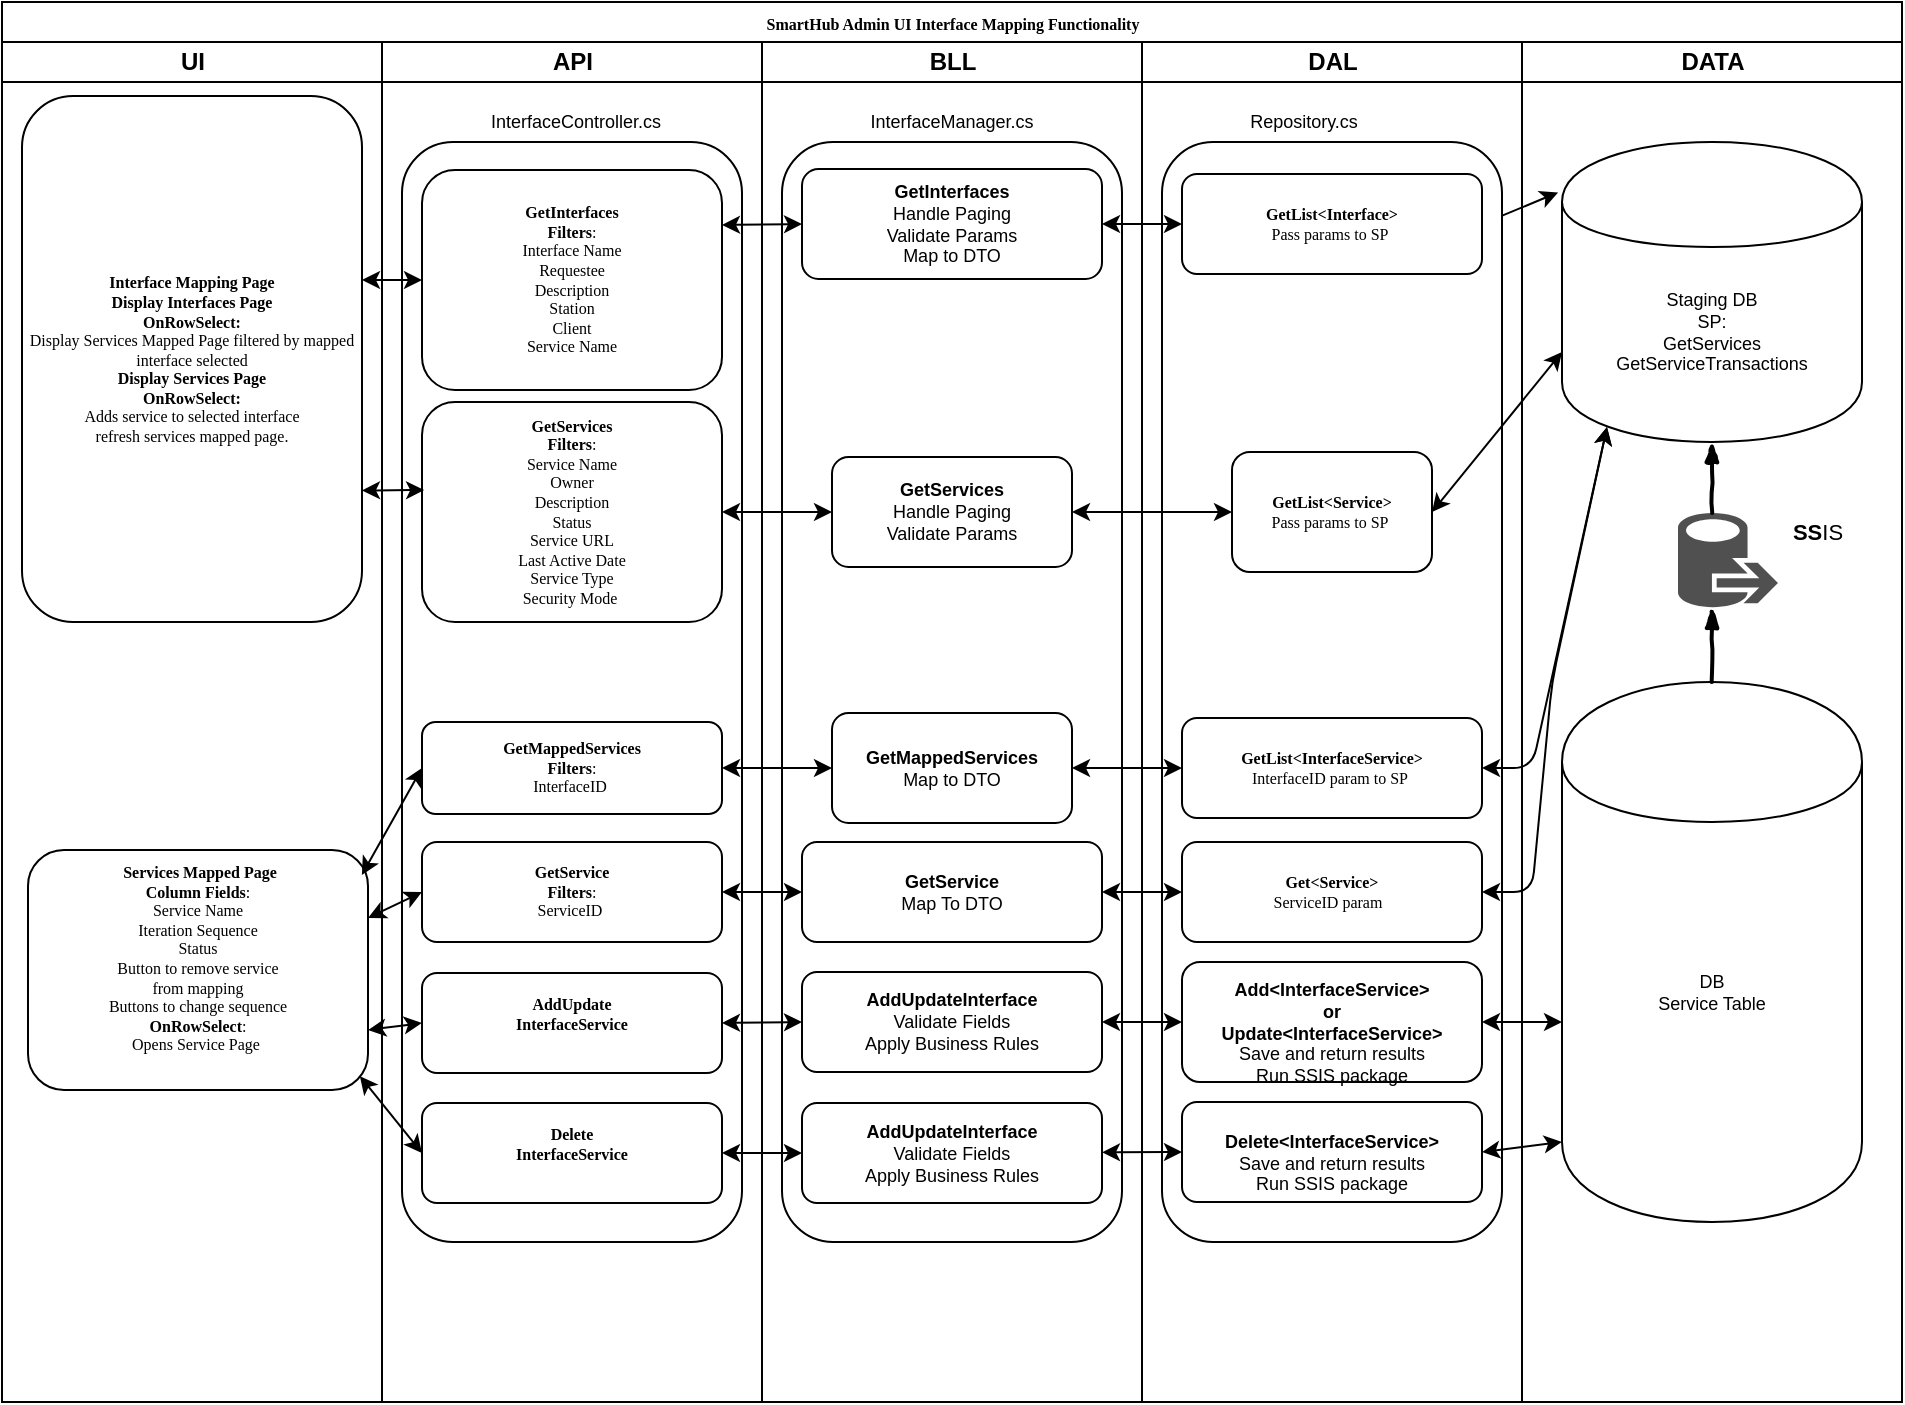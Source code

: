 <mxfile version="11.0.5" type="github"><diagram name="Page-1" id="74e2e168-ea6b-b213-b513-2b3c1d86103e"><mxGraphModel dx="1422" dy="764" grid="1" gridSize="10" guides="1" tooltips="1" connect="1" arrows="1" fold="1" page="1" pageScale="1" pageWidth="1100" pageHeight="850" background="#ffffff" math="0" shadow="0"><root><mxCell id="0"/><mxCell id="1" parent="0"/><mxCell id="77e6c97f196da883-1" value="SmartHub Admin UI Interface Mapping Functionality" style="swimlane;html=1;childLayout=stackLayout;startSize=20;rounded=0;shadow=0;labelBackgroundColor=none;strokeColor=#000000;strokeWidth=1;fillColor=#ffffff;fontFamily=Verdana;fontSize=8;fontColor=#000000;align=center;verticalAlign=top;" parent="1" vertex="1"><mxGeometry x="75" y="30" width="950" height="700" as="geometry"/></mxCell><mxCell id="77e6c97f196da883-2" value="UI" style="swimlane;html=1;startSize=20;" parent="77e6c97f196da883-1" vertex="1"><mxGeometry y="20" width="190" height="680" as="geometry"/></mxCell><mxCell id="77e6c97f196da883-8" value="&lt;b&gt;Interface Mapping Page&lt;/b&gt;&lt;br&gt;&lt;b&gt;Display Interfaces Page&lt;/b&gt;&lt;br&gt;&lt;b&gt;OnRowSelect:&lt;br&gt;&lt;/b&gt;Display Services Mapped Page filtered by mapped interface selected&lt;br&gt;&lt;b&gt;Display Services Page&lt;/b&gt;&lt;br&gt;&lt;b&gt;OnRowSelect&lt;/b&gt;&lt;b&gt;:&lt;/b&gt;&lt;br&gt;Adds service to selected interface&lt;br&gt;refresh services mapped page." style="rounded=1;whiteSpace=wrap;html=1;shadow=0;labelBackgroundColor=none;strokeColor=#000000;strokeWidth=1;fillColor=#ffffff;fontFamily=Verdana;fontSize=8;fontColor=#000000;align=center;" parent="77e6c97f196da883-2" vertex="1"><mxGeometry x="10" y="27" width="170" height="263" as="geometry"/></mxCell><mxCell id="Ah9zc4sFfrBGP1yTOG9I-1" value="&lt;b&gt;&amp;nbsp;Services Mapped Page&lt;/b&gt;&lt;br&gt;&lt;b&gt;Column Fields&lt;/b&gt;:&lt;br&gt;Service Name&lt;br&gt;Iteration Sequence&lt;br&gt;Status&lt;br&gt;Button to remove service&lt;br&gt;from mapping&lt;br&gt;Buttons to change sequence&lt;br&gt;&lt;b&gt;OnRowSelect&lt;/b&gt;:&lt;br&gt;Opens Service Page&amp;nbsp;" style="rounded=1;whiteSpace=wrap;html=1;shadow=0;labelBackgroundColor=none;strokeColor=#000000;strokeWidth=1;fillColor=#ffffff;fontFamily=Verdana;fontSize=8;fontColor=#000000;align=center;verticalAlign=top;" parent="77e6c97f196da883-2" vertex="1"><mxGeometry x="13" y="404" width="170" height="120" as="geometry"/></mxCell><mxCell id="77e6c97f196da883-4" value="API" style="swimlane;html=1;startSize=20;" parent="77e6c97f196da883-1" vertex="1"><mxGeometry x="190" y="20" width="190" height="680" as="geometry"/></mxCell><mxCell id="62eIiWP3n_bbntUUO8FA-11" value="" style="rounded=1;whiteSpace=wrap;html=1;fontSize=9;align=center;" parent="77e6c97f196da883-4" vertex="1"><mxGeometry x="10" y="50" width="170" height="550" as="geometry"/></mxCell><mxCell id="77e6c97f196da883-11" value="&lt;b&gt;GetInterfaces&lt;br&gt;Filters&lt;/b&gt;:&lt;br&gt;Interface Name&lt;br&gt;Requestee&lt;br&gt;Description&lt;br&gt;Station&lt;br&gt;Client&lt;br&gt;Service Name" style="rounded=1;whiteSpace=wrap;html=1;shadow=0;labelBackgroundColor=none;strokeColor=#000000;strokeWidth=1;fillColor=#ffffff;fontFamily=Verdana;fontSize=8;fontColor=#000000;align=center;" parent="77e6c97f196da883-4" vertex="1"><mxGeometry x="20" y="64" width="150" height="110" as="geometry"/></mxCell><mxCell id="62eIiWP3n_bbntUUO8FA-1" value="&lt;b&gt;AddUpdate&lt;br&gt;InterfaceService&lt;br&gt;&amp;nbsp;&lt;/b&gt;" style="rounded=1;whiteSpace=wrap;html=1;shadow=0;labelBackgroundColor=none;strokeColor=#000000;strokeWidth=1;fillColor=#ffffff;fontFamily=Verdana;fontSize=8;fontColor=#000000;align=center;verticalAlign=middle;" parent="77e6c97f196da883-4" vertex="1"><mxGeometry x="20" y="465.5" width="150" height="50" as="geometry"/></mxCell><mxCell id="62eIiWP3n_bbntUUO8FA-12" value="InterfaceController.cs" style="text;html=1;strokeColor=none;fillColor=none;align=center;verticalAlign=middle;whiteSpace=wrap;rounded=0;fontSize=9;" parent="77e6c97f196da883-4" vertex="1"><mxGeometry x="77" y="30" width="40" height="20" as="geometry"/></mxCell><mxCell id="zNq410ZCHB0Az95tWt3p-1" value="&lt;b&gt;GetServices&lt;br&gt;Filters&lt;/b&gt;:&lt;br&gt;Service Name&lt;br&gt;Owner&lt;br&gt;Description&lt;br&gt;Status&lt;br&gt;Service URL&lt;br&gt;Last Active Date&lt;br&gt;Service Type&lt;br&gt;Security Mode&amp;nbsp;" style="rounded=1;whiteSpace=wrap;html=1;shadow=0;labelBackgroundColor=none;strokeColor=#000000;strokeWidth=1;fillColor=#ffffff;fontFamily=Verdana;fontSize=8;fontColor=#000000;align=center;" vertex="1" parent="77e6c97f196da883-4"><mxGeometry x="20" y="180" width="150" height="110" as="geometry"/></mxCell><mxCell id="zNq410ZCHB0Az95tWt3p-2" value="&lt;b&gt;GetMappedServices&lt;br&gt;Filters&lt;/b&gt;:&lt;br&gt;InterfaceID&amp;nbsp;" style="rounded=1;whiteSpace=wrap;html=1;shadow=0;labelBackgroundColor=none;strokeColor=#000000;strokeWidth=1;fillColor=#ffffff;fontFamily=Verdana;fontSize=8;fontColor=#000000;align=center;" vertex="1" parent="77e6c97f196da883-4"><mxGeometry x="20" y="340" width="150" height="46" as="geometry"/></mxCell><mxCell id="zNq410ZCHB0Az95tWt3p-5" value="&lt;b&gt;GetService&lt;br&gt;Filters&lt;/b&gt;:&lt;br&gt;ServiceID&amp;nbsp;" style="rounded=1;whiteSpace=wrap;html=1;shadow=0;labelBackgroundColor=none;strokeColor=#000000;strokeWidth=1;fillColor=#ffffff;fontFamily=Verdana;fontSize=8;fontColor=#000000;align=center;" vertex="1" parent="77e6c97f196da883-4"><mxGeometry x="20" y="400" width="150" height="50" as="geometry"/></mxCell><mxCell id="zNq410ZCHB0Az95tWt3p-20" value="&lt;b&gt;Delete&lt;br&gt;InterfaceService&lt;br&gt;&amp;nbsp;&lt;/b&gt;" style="rounded=1;whiteSpace=wrap;html=1;shadow=0;labelBackgroundColor=none;strokeColor=#000000;strokeWidth=1;fillColor=#ffffff;fontFamily=Verdana;fontSize=8;fontColor=#000000;align=center;verticalAlign=middle;" vertex="1" parent="77e6c97f196da883-4"><mxGeometry x="20" y="530.5" width="150" height="50" as="geometry"/></mxCell><mxCell id="77e6c97f196da883-5" value="BLL" style="swimlane;html=1;startSize=20;" parent="77e6c97f196da883-1" vertex="1"><mxGeometry x="380" y="20" width="190" height="680" as="geometry"/></mxCell><mxCell id="62eIiWP3n_bbntUUO8FA-9" value="" style="rounded=1;whiteSpace=wrap;html=1;shadow=0;labelBackgroundColor=none;strokeColor=#000000;strokeWidth=1;fillColor=#ffffff;fontFamily=Verdana;fontSize=8;fontColor=#000000;align=center;" parent="77e6c97f196da883-5" vertex="1"><mxGeometry x="10" y="50" width="170" height="550" as="geometry"/></mxCell><mxCell id="62eIiWP3n_bbntUUO8FA-14" value="InterfaceManager.cs" style="text;html=1;strokeColor=none;fillColor=none;align=center;verticalAlign=middle;whiteSpace=wrap;rounded=0;fontSize=9;" parent="77e6c97f196da883-5" vertex="1"><mxGeometry x="75" y="30" width="40" height="20" as="geometry"/></mxCell><mxCell id="62eIiWP3n_bbntUUO8FA-15" value="&lt;b&gt;GetInterfaces&lt;/b&gt;&lt;br&gt;Handle Paging&lt;br&gt;Validate Params&lt;br&gt;Map to DTO" style="rounded=1;whiteSpace=wrap;html=1;fontSize=9;align=center;" parent="77e6c97f196da883-5" vertex="1"><mxGeometry x="20" y="63.5" width="150" height="55" as="geometry"/></mxCell><mxCell id="62eIiWP3n_bbntUUO8FA-16" value="&lt;b&gt;AddUpdateInterface&lt;/b&gt;&lt;br&gt;Validate Fields&lt;br&gt;Apply Business Rules" style="rounded=1;whiteSpace=wrap;html=1;fontSize=9;align=center;" parent="77e6c97f196da883-5" vertex="1"><mxGeometry x="20" y="465" width="150" height="50" as="geometry"/></mxCell><mxCell id="zNq410ZCHB0Az95tWt3p-7" value="&lt;b&gt;GetServices&lt;/b&gt;&lt;br&gt;Handle Paging&lt;br&gt;Validate Params" style="rounded=1;whiteSpace=wrap;html=1;fontSize=9;align=center;" vertex="1" parent="77e6c97f196da883-5"><mxGeometry x="35" y="207.5" width="120" height="55" as="geometry"/></mxCell><mxCell id="zNq410ZCHB0Az95tWt3p-12" value="&lt;b&gt;GetService&lt;/b&gt;&lt;br&gt;Map To DTO" style="rounded=1;whiteSpace=wrap;html=1;fontSize=9;align=center;" vertex="1" parent="77e6c97f196da883-5"><mxGeometry x="20" y="400" width="150" height="50" as="geometry"/></mxCell><mxCell id="zNq410ZCHB0Az95tWt3p-16" value="&lt;b&gt;GetMappedServices&lt;/b&gt;&lt;br&gt;Map to DTO" style="rounded=1;whiteSpace=wrap;html=1;fontSize=9;align=center;" vertex="1" parent="77e6c97f196da883-5"><mxGeometry x="35" y="335.5" width="120" height="55" as="geometry"/></mxCell><mxCell id="zNq410ZCHB0Az95tWt3p-21" value="&lt;b&gt;AddUpdateInterface&lt;/b&gt;&lt;br&gt;Validate Fields&lt;br&gt;Apply Business Rules" style="rounded=1;whiteSpace=wrap;html=1;fontSize=9;align=center;" vertex="1" parent="77e6c97f196da883-5"><mxGeometry x="20" y="530.5" width="150" height="50" as="geometry"/></mxCell><mxCell id="62eIiWP3n_bbntUUO8FA-31" value="" style="endArrow=classic;startArrow=classic;html=1;fontSize=9;entryX=0;entryY=0.5;entryDx=0;entryDy=0;" parent="77e6c97f196da883-1" target="77e6c97f196da883-11" edge="1"><mxGeometry width="50" height="50" relative="1" as="geometry"><mxPoint x="180" y="139" as="sourcePoint"/><mxPoint x="50" y="770" as="targetPoint"/></mxGeometry></mxCell><mxCell id="62eIiWP3n_bbntUUO8FA-32" value="" style="endArrow=classic;startArrow=classic;html=1;fontSize=9;exitX=1;exitY=0.5;exitDx=0;exitDy=0;entryX=0;entryY=0.5;entryDx=0;entryDy=0;" parent="77e6c97f196da883-1" source="62eIiWP3n_bbntUUO8FA-1" target="62eIiWP3n_bbntUUO8FA-16" edge="1"><mxGeometry width="50" height="50" relative="1" as="geometry"><mxPoint y="820" as="sourcePoint"/><mxPoint x="400" y="457" as="targetPoint"/></mxGeometry></mxCell><mxCell id="62eIiWP3n_bbntUUO8FA-35" value="" style="endArrow=classic;startArrow=classic;html=1;fontSize=9;entryX=-0.013;entryY=0.168;entryDx=0;entryDy=0;exitX=1;exitY=0.5;exitDx=0;exitDy=0;entryPerimeter=0;" parent="77e6c97f196da883-1" source="62eIiWP3n_bbntUUO8FA-10" target="62eIiWP3n_bbntUUO8FA-25" edge="1"><mxGeometry width="50" height="50" relative="1" as="geometry"><mxPoint y="820" as="sourcePoint"/><mxPoint x="50" y="770" as="targetPoint"/></mxGeometry></mxCell><mxCell id="Ah9zc4sFfrBGP1yTOG9I-7" value="" style="endArrow=classic;startArrow=classic;html=1;fontSize=8;entryX=0;entryY=0.5;entryDx=0;entryDy=0;exitX=1;exitY=0.75;exitDx=0;exitDy=0;" parent="77e6c97f196da883-1" source="Ah9zc4sFfrBGP1yTOG9I-1" target="62eIiWP3n_bbntUUO8FA-1" edge="1"><mxGeometry width="50" height="50" relative="1" as="geometry"><mxPoint y="650" as="sourcePoint"/><mxPoint x="50" y="600" as="targetPoint"/></mxGeometry></mxCell><mxCell id="77e6c97f196da883-6" value="DAL" style="swimlane;html=1;startSize=20;" parent="77e6c97f196da883-1" vertex="1"><mxGeometry x="570" y="20" width="190" height="680" as="geometry"/></mxCell><mxCell id="62eIiWP3n_bbntUUO8FA-22" value="" style="rounded=1;whiteSpace=wrap;html=1;fontSize=9;align=center;" parent="77e6c97f196da883-6" vertex="1"><mxGeometry x="10" y="50" width="170" height="550" as="geometry"/></mxCell><mxCell id="62eIiWP3n_bbntUUO8FA-10" value="&lt;b&gt;GetList&amp;lt;Interface&amp;gt;&lt;br&gt;&lt;/b&gt;Pass params to SP&amp;nbsp;" style="rounded=1;whiteSpace=wrap;html=1;shadow=0;labelBackgroundColor=none;strokeColor=#000000;strokeWidth=1;fillColor=#ffffff;fontFamily=Verdana;fontSize=8;fontColor=#000000;align=center;" parent="77e6c97f196da883-6" vertex="1"><mxGeometry x="20" y="66" width="150" height="50" as="geometry"/></mxCell><mxCell id="62eIiWP3n_bbntUUO8FA-18" value="&amp;nbsp;&lt;br&gt;&lt;b&gt;Add&amp;lt;InterfaceService&amp;gt;&lt;/b&gt;&lt;br&gt;&lt;b&gt;or&lt;br&gt;Update&amp;lt;InterfaceService&amp;gt;&lt;/b&gt;&lt;br&gt;Save and return results&lt;br&gt;Run SSIS package" style="rounded=1;whiteSpace=wrap;html=1;fontSize=9;align=center;" parent="77e6c97f196da883-6" vertex="1"><mxGeometry x="20" y="460" width="150" height="60" as="geometry"/></mxCell><mxCell id="62eIiWP3n_bbntUUO8FA-23" value="Repository.cs" style="text;html=1;strokeColor=none;fillColor=none;align=center;verticalAlign=middle;whiteSpace=wrap;rounded=0;fontSize=9;" parent="77e6c97f196da883-6" vertex="1"><mxGeometry x="61" y="30" width="40" height="20" as="geometry"/></mxCell><mxCell id="zNq410ZCHB0Az95tWt3p-8" value="&lt;b&gt;GetList&amp;lt;Service&amp;gt;&lt;br&gt;&lt;/b&gt;Pass params to SP&amp;nbsp;" style="rounded=1;whiteSpace=wrap;html=1;shadow=0;labelBackgroundColor=none;strokeColor=#000000;strokeWidth=1;fillColor=#ffffff;fontFamily=Verdana;fontSize=8;fontColor=#000000;align=center;" vertex="1" parent="77e6c97f196da883-6"><mxGeometry x="45" y="205" width="100" height="60" as="geometry"/></mxCell><mxCell id="zNq410ZCHB0Az95tWt3p-13" value="&lt;b&gt;Get&amp;lt;Service&amp;gt;&lt;br&gt;&lt;/b&gt;ServiceID param&amp;nbsp;&amp;nbsp;" style="rounded=1;whiteSpace=wrap;html=1;shadow=0;labelBackgroundColor=none;strokeColor=#000000;strokeWidth=1;fillColor=#ffffff;fontFamily=Verdana;fontSize=8;fontColor=#000000;align=center;" vertex="1" parent="77e6c97f196da883-6"><mxGeometry x="20" y="400" width="150" height="50" as="geometry"/></mxCell><mxCell id="zNq410ZCHB0Az95tWt3p-17" value="&lt;b&gt;GetList&amp;lt;InterfaceService&amp;gt;&lt;br&gt;&lt;/b&gt;InterfaceID param to SP&amp;nbsp;" style="rounded=1;whiteSpace=wrap;html=1;shadow=0;labelBackgroundColor=none;strokeColor=#000000;strokeWidth=1;fillColor=#ffffff;fontFamily=Verdana;fontSize=8;fontColor=#000000;align=center;" vertex="1" parent="77e6c97f196da883-6"><mxGeometry x="20" y="338" width="150" height="50" as="geometry"/></mxCell><mxCell id="zNq410ZCHB0Az95tWt3p-22" value="&amp;nbsp;&lt;br&gt;&lt;b&gt;Delete&amp;lt;InterfaceService&amp;gt;&lt;/b&gt;&lt;br&gt;Save and return results&lt;br&gt;Run SSIS package" style="rounded=1;whiteSpace=wrap;html=1;fontSize=9;align=center;" vertex="1" parent="77e6c97f196da883-6"><mxGeometry x="20" y="530" width="150" height="50" as="geometry"/></mxCell><mxCell id="77e6c97f196da883-7" value="DATA" style="swimlane;html=1;startSize=20;align=center;" parent="77e6c97f196da883-1" vertex="1"><mxGeometry x="760" y="20" width="190" height="680" as="geometry"/></mxCell><mxCell id="62eIiWP3n_bbntUUO8FA-25" value="Staging DB&lt;br&gt;SP:&lt;br&gt;GetServices&lt;br&gt;GetServiceTransactions" style="shape=cylinder;whiteSpace=wrap;html=1;boundedLbl=1;backgroundOutline=1;fontSize=9;align=center;" parent="77e6c97f196da883-7" vertex="1"><mxGeometry x="20" y="50" width="150" height="150" as="geometry"/></mxCell><mxCell id="62eIiWP3n_bbntUUO8FA-26" value="DB&lt;br&gt;Service Table" style="shape=cylinder;whiteSpace=wrap;html=1;boundedLbl=1;backgroundOutline=1;fontSize=9;align=center;" parent="77e6c97f196da883-7" vertex="1"><mxGeometry x="20" y="320" width="150" height="270" as="geometry"/></mxCell><mxCell id="62eIiWP3n_bbntUUO8FA-27" value="" style="pointerEvents=1;shadow=0;dashed=0;html=1;strokeColor=none;labelPosition=center;verticalLabelPosition=bottom;verticalAlign=top;align=center;shape=mxgraph.mscae.intune.data_migration_wizard;fillColor=#505050;fontSize=9;" parent="77e6c97f196da883-7" vertex="1"><mxGeometry x="78" y="235" width="50" height="48" as="geometry"/></mxCell><mxCell id="62eIiWP3n_bbntUUO8FA-28" value="" style="rounded=0;comic=1;strokeWidth=2;endArrow=blockThin;html=1;fontFamily=Comic Sans MS;fontStyle=1;entryX=0.34;entryY=0.995;entryDx=0;entryDy=0;entryPerimeter=0;" parent="77e6c97f196da883-7" source="62eIiWP3n_bbntUUO8FA-26" target="62eIiWP3n_bbntUUO8FA-27" edge="1"><mxGeometry width="50" height="50" relative="1" as="geometry"><mxPoint x="128" y="539.5" as="sourcePoint"/><mxPoint x="178" y="489.5" as="targetPoint"/></mxGeometry></mxCell><mxCell id="62eIiWP3n_bbntUUO8FA-30" value="&lt;font style=&quot;font-size: 11px&quot;&gt;&lt;b&gt;SS&lt;/b&gt;IS&lt;/font&gt;" style="text;html=1;strokeColor=none;fillColor=none;align=center;verticalAlign=middle;whiteSpace=wrap;rounded=0;fontSize=9;" parent="77e6c97f196da883-7" vertex="1"><mxGeometry x="128" y="235" width="40" height="20" as="geometry"/></mxCell><mxCell id="Ao5RTdnZa-YezAbUxyMK-9" value="" style="rounded=0;comic=1;strokeWidth=2;endArrow=blockThin;html=1;fontFamily=Comic Sans MS;fontStyle=1;exitX=0.34;exitY=0.01;exitDx=0;exitDy=0;entryX=0.5;entryY=1;entryDx=0;entryDy=0;exitPerimeter=0;" parent="77e6c97f196da883-7" source="62eIiWP3n_bbntUUO8FA-27" target="62eIiWP3n_bbntUUO8FA-25" edge="1"><mxGeometry width="50" height="50" relative="1" as="geometry"><mxPoint x="105" y="574.5" as="sourcePoint"/><mxPoint x="105" y="515.26" as="targetPoint"/></mxGeometry></mxCell><mxCell id="Ao5RTdnZa-YezAbUxyMK-21" value="" style="endArrow=classic;startArrow=classic;html=1;exitX=1;exitY=0.75;exitDx=0;exitDy=0;entryX=0.007;entryY=0.4;entryDx=0;entryDy=0;entryPerimeter=0;" parent="77e6c97f196da883-1" source="77e6c97f196da883-8" target="zNq410ZCHB0Az95tWt3p-1" edge="1"><mxGeometry width="50" height="50" relative="1" as="geometry"><mxPoint x="360" y="665" as="sourcePoint"/><mxPoint x="400" y="664" as="targetPoint"/></mxGeometry></mxCell><mxCell id="Ao5RTdnZa-YezAbUxyMK-26" value="" style="endArrow=classic;startArrow=classic;html=1;exitX=1;exitY=0.5;exitDx=0;exitDy=0;" parent="77e6c97f196da883-1" source="62eIiWP3n_bbntUUO8FA-18" edge="1"><mxGeometry width="50" height="50" relative="1" as="geometry"><mxPoint y="1250" as="sourcePoint"/><mxPoint x="780" y="510" as="targetPoint"/></mxGeometry></mxCell><mxCell id="Ao5RTdnZa-YezAbUxyMK-27" value="" style="endArrow=classic;startArrow=classic;html=1;entryX=0;entryY=0.5;entryDx=0;entryDy=0;exitX=1;exitY=0.5;exitDx=0;exitDy=0;" parent="77e6c97f196da883-1" source="62eIiWP3n_bbntUUO8FA-15" target="62eIiWP3n_bbntUUO8FA-10" edge="1"><mxGeometry width="50" height="50" relative="1" as="geometry"><mxPoint y="1250" as="sourcePoint"/><mxPoint x="50" y="1200" as="targetPoint"/></mxGeometry></mxCell><mxCell id="Ao5RTdnZa-YezAbUxyMK-28" value="" style="endArrow=classic;startArrow=classic;html=1;entryX=0;entryY=0.5;entryDx=0;entryDy=0;exitX=1;exitY=0.25;exitDx=0;exitDy=0;" parent="77e6c97f196da883-1" source="77e6c97f196da883-11" target="62eIiWP3n_bbntUUO8FA-15" edge="1"><mxGeometry width="50" height="50" relative="1" as="geometry"><mxPoint y="1250" as="sourcePoint"/><mxPoint x="50" y="1200" as="targetPoint"/></mxGeometry></mxCell><mxCell id="zNq410ZCHB0Az95tWt3p-3" value="" style="endArrow=classic;startArrow=classic;html=1;entryX=0;entryY=0.5;entryDx=0;entryDy=0;exitX=0.982;exitY=0.104;exitDx=0;exitDy=0;exitPerimeter=0;" edge="1" parent="77e6c97f196da883-1" source="Ah9zc4sFfrBGP1yTOG9I-1" target="zNq410ZCHB0Az95tWt3p-2"><mxGeometry width="50" height="50" relative="1" as="geometry"><mxPoint y="1250" as="sourcePoint"/><mxPoint x="50" y="1200" as="targetPoint"/></mxGeometry></mxCell><mxCell id="zNq410ZCHB0Az95tWt3p-6" value="" style="endArrow=classic;startArrow=classic;html=1;entryX=0;entryY=0.5;entryDx=0;entryDy=0;" edge="1" parent="77e6c97f196da883-1" target="zNq410ZCHB0Az95tWt3p-5"><mxGeometry width="50" height="50" relative="1" as="geometry"><mxPoint x="183" y="458" as="sourcePoint"/><mxPoint x="50" y="1200" as="targetPoint"/></mxGeometry></mxCell><mxCell id="zNq410ZCHB0Az95tWt3p-9" value="" style="endArrow=classic;startArrow=classic;html=1;entryX=0;entryY=0.5;entryDx=0;entryDy=0;" edge="1" parent="77e6c97f196da883-1" source="zNq410ZCHB0Az95tWt3p-1" target="zNq410ZCHB0Az95tWt3p-7"><mxGeometry width="50" height="50" relative="1" as="geometry"><mxPoint y="1250" as="sourcePoint"/><mxPoint x="50" y="1200" as="targetPoint"/></mxGeometry></mxCell><mxCell id="zNq410ZCHB0Az95tWt3p-10" value="" style="endArrow=classic;startArrow=classic;html=1;entryX=0;entryY=0.5;entryDx=0;entryDy=0;exitX=1;exitY=0.5;exitDx=0;exitDy=0;" edge="1" parent="77e6c97f196da883-1" source="zNq410ZCHB0Az95tWt3p-7" target="zNq410ZCHB0Az95tWt3p-8"><mxGeometry width="50" height="50" relative="1" as="geometry"><mxPoint y="1250" as="sourcePoint"/><mxPoint x="50" y="1200" as="targetPoint"/></mxGeometry></mxCell><mxCell id="zNq410ZCHB0Az95tWt3p-11" value="" style="endArrow=classic;startArrow=classic;html=1;exitX=1;exitY=0.5;exitDx=0;exitDy=0;entryX=0;entryY=0.7;entryDx=0;entryDy=0;" edge="1" parent="77e6c97f196da883-1" source="zNq410ZCHB0Az95tWt3p-8" target="62eIiWP3n_bbntUUO8FA-25"><mxGeometry width="50" height="50" relative="1" as="geometry"><mxPoint y="1250" as="sourcePoint"/><mxPoint x="779" y="257" as="targetPoint"/></mxGeometry></mxCell><mxCell id="zNq410ZCHB0Az95tWt3p-14" value="" style="endArrow=classic;startArrow=classic;html=1;entryX=0;entryY=0.5;entryDx=0;entryDy=0;exitX=1;exitY=0.5;exitDx=0;exitDy=0;" edge="1" parent="77e6c97f196da883-1" source="zNq410ZCHB0Az95tWt3p-5" target="zNq410ZCHB0Az95tWt3p-12"><mxGeometry width="50" height="50" relative="1" as="geometry"><mxPoint x="5" y="770" as="sourcePoint"/><mxPoint x="55" y="720" as="targetPoint"/></mxGeometry></mxCell><mxCell id="zNq410ZCHB0Az95tWt3p-15" value="" style="endArrow=classic;startArrow=classic;html=1;entryX=0;entryY=0.5;entryDx=0;entryDy=0;exitX=1;exitY=0.5;exitDx=0;exitDy=0;" edge="1" parent="77e6c97f196da883-1" source="zNq410ZCHB0Az95tWt3p-12" target="zNq410ZCHB0Az95tWt3p-13"><mxGeometry width="50" height="50" relative="1" as="geometry"><mxPoint x="5" y="770" as="sourcePoint"/><mxPoint x="55" y="720" as="targetPoint"/></mxGeometry></mxCell><mxCell id="zNq410ZCHB0Az95tWt3p-18" value="" style="endArrow=classic;startArrow=classic;html=1;entryX=0.15;entryY=0.95;entryDx=0;entryDy=0;entryPerimeter=0;" edge="1" parent="77e6c97f196da883-1" source="zNq410ZCHB0Az95tWt3p-17" target="62eIiWP3n_bbntUUO8FA-25"><mxGeometry width="50" height="50" relative="1" as="geometry"><mxPoint x="5" y="770" as="sourcePoint"/><mxPoint x="55" y="720" as="targetPoint"/><Array as="points"><mxPoint x="765" y="383"/></Array></mxGeometry></mxCell><mxCell id="zNq410ZCHB0Az95tWt3p-19" value="" style="endArrow=classic;startArrow=classic;html=1;exitX=1;exitY=0.5;exitDx=0;exitDy=0;entryX=0.15;entryY=0.95;entryDx=0;entryDy=0;entryPerimeter=0;" edge="1" parent="77e6c97f196da883-1" source="zNq410ZCHB0Az95tWt3p-13" target="62eIiWP3n_bbntUUO8FA-25"><mxGeometry width="50" height="50" relative="1" as="geometry"><mxPoint x="5" y="770" as="sourcePoint"/><mxPoint x="775" y="440" as="targetPoint"/><Array as="points"><mxPoint x="765" y="445"/><mxPoint x="775" y="340"/></Array></mxGeometry></mxCell><mxCell id="62eIiWP3n_bbntUUO8FA-33" value="" style="endArrow=classic;startArrow=classic;html=1;fontSize=9;exitX=1;exitY=0.5;exitDx=0;exitDy=0;entryX=0;entryY=0.5;entryDx=0;entryDy=0;" parent="77e6c97f196da883-1" source="62eIiWP3n_bbntUUO8FA-16" target="62eIiWP3n_bbntUUO8FA-18" edge="1"><mxGeometry width="50" height="50" relative="1" as="geometry"><mxPoint y="820" as="sourcePoint"/><mxPoint x="592" y="458" as="targetPoint"/></mxGeometry></mxCell><mxCell id="zNq410ZCHB0Az95tWt3p-23" value="" style="endArrow=classic;startArrow=classic;html=1;entryX=0;entryY=0.5;entryDx=0;entryDy=0;exitX=0.976;exitY=0.942;exitDx=0;exitDy=0;exitPerimeter=0;" edge="1" parent="77e6c97f196da883-1" source="Ah9zc4sFfrBGP1yTOG9I-1" target="zNq410ZCHB0Az95tWt3p-20"><mxGeometry width="50" height="50" relative="1" as="geometry"><mxPoint x="5" y="770" as="sourcePoint"/><mxPoint x="55" y="720" as="targetPoint"/></mxGeometry></mxCell><mxCell id="zNq410ZCHB0Az95tWt3p-24" value="" style="endArrow=classic;startArrow=classic;html=1;entryX=0;entryY=0.5;entryDx=0;entryDy=0;" edge="1" parent="77e6c97f196da883-1" source="zNq410ZCHB0Az95tWt3p-20" target="zNq410ZCHB0Az95tWt3p-21"><mxGeometry width="50" height="50" relative="1" as="geometry"><mxPoint x="5" y="770" as="sourcePoint"/><mxPoint x="55" y="720" as="targetPoint"/></mxGeometry></mxCell><mxCell id="zNq410ZCHB0Az95tWt3p-25" value="" style="endArrow=classic;startArrow=classic;html=1;entryX=0;entryY=0.5;entryDx=0;entryDy=0;" edge="1" parent="77e6c97f196da883-1" source="zNq410ZCHB0Az95tWt3p-21" target="zNq410ZCHB0Az95tWt3p-22"><mxGeometry width="50" height="50" relative="1" as="geometry"><mxPoint x="5" y="770" as="sourcePoint"/><mxPoint x="55" y="720" as="targetPoint"/></mxGeometry></mxCell><mxCell id="zNq410ZCHB0Az95tWt3p-26" value="" style="endArrow=classic;startArrow=classic;html=1;exitX=1;exitY=0.5;exitDx=0;exitDy=0;" edge="1" parent="77e6c97f196da883-1" source="zNq410ZCHB0Az95tWt3p-22"><mxGeometry width="50" height="50" relative="1" as="geometry"><mxPoint x="5" y="770" as="sourcePoint"/><mxPoint x="780" y="570" as="targetPoint"/></mxGeometry></mxCell><mxCell id="zNq410ZCHB0Az95tWt3p-27" value="" style="endArrow=classic;startArrow=classic;html=1;entryX=0;entryY=0.5;entryDx=0;entryDy=0;exitX=1;exitY=0.5;exitDx=0;exitDy=0;" edge="1" parent="77e6c97f196da883-1" source="zNq410ZCHB0Az95tWt3p-2" target="zNq410ZCHB0Az95tWt3p-16"><mxGeometry width="50" height="50" relative="1" as="geometry"><mxPoint x="5" y="770" as="sourcePoint"/><mxPoint x="55" y="720" as="targetPoint"/></mxGeometry></mxCell><mxCell id="zNq410ZCHB0Az95tWt3p-28" value="" style="endArrow=classic;startArrow=classic;html=1;entryX=0;entryY=0.5;entryDx=0;entryDy=0;exitX=1;exitY=0.5;exitDx=0;exitDy=0;" edge="1" parent="77e6c97f196da883-1" source="zNq410ZCHB0Az95tWt3p-16" target="zNq410ZCHB0Az95tWt3p-17"><mxGeometry width="50" height="50" relative="1" as="geometry"><mxPoint x="5" y="770" as="sourcePoint"/><mxPoint x="55" y="720" as="targetPoint"/></mxGeometry></mxCell></root></mxGraphModel></diagram></mxfile>